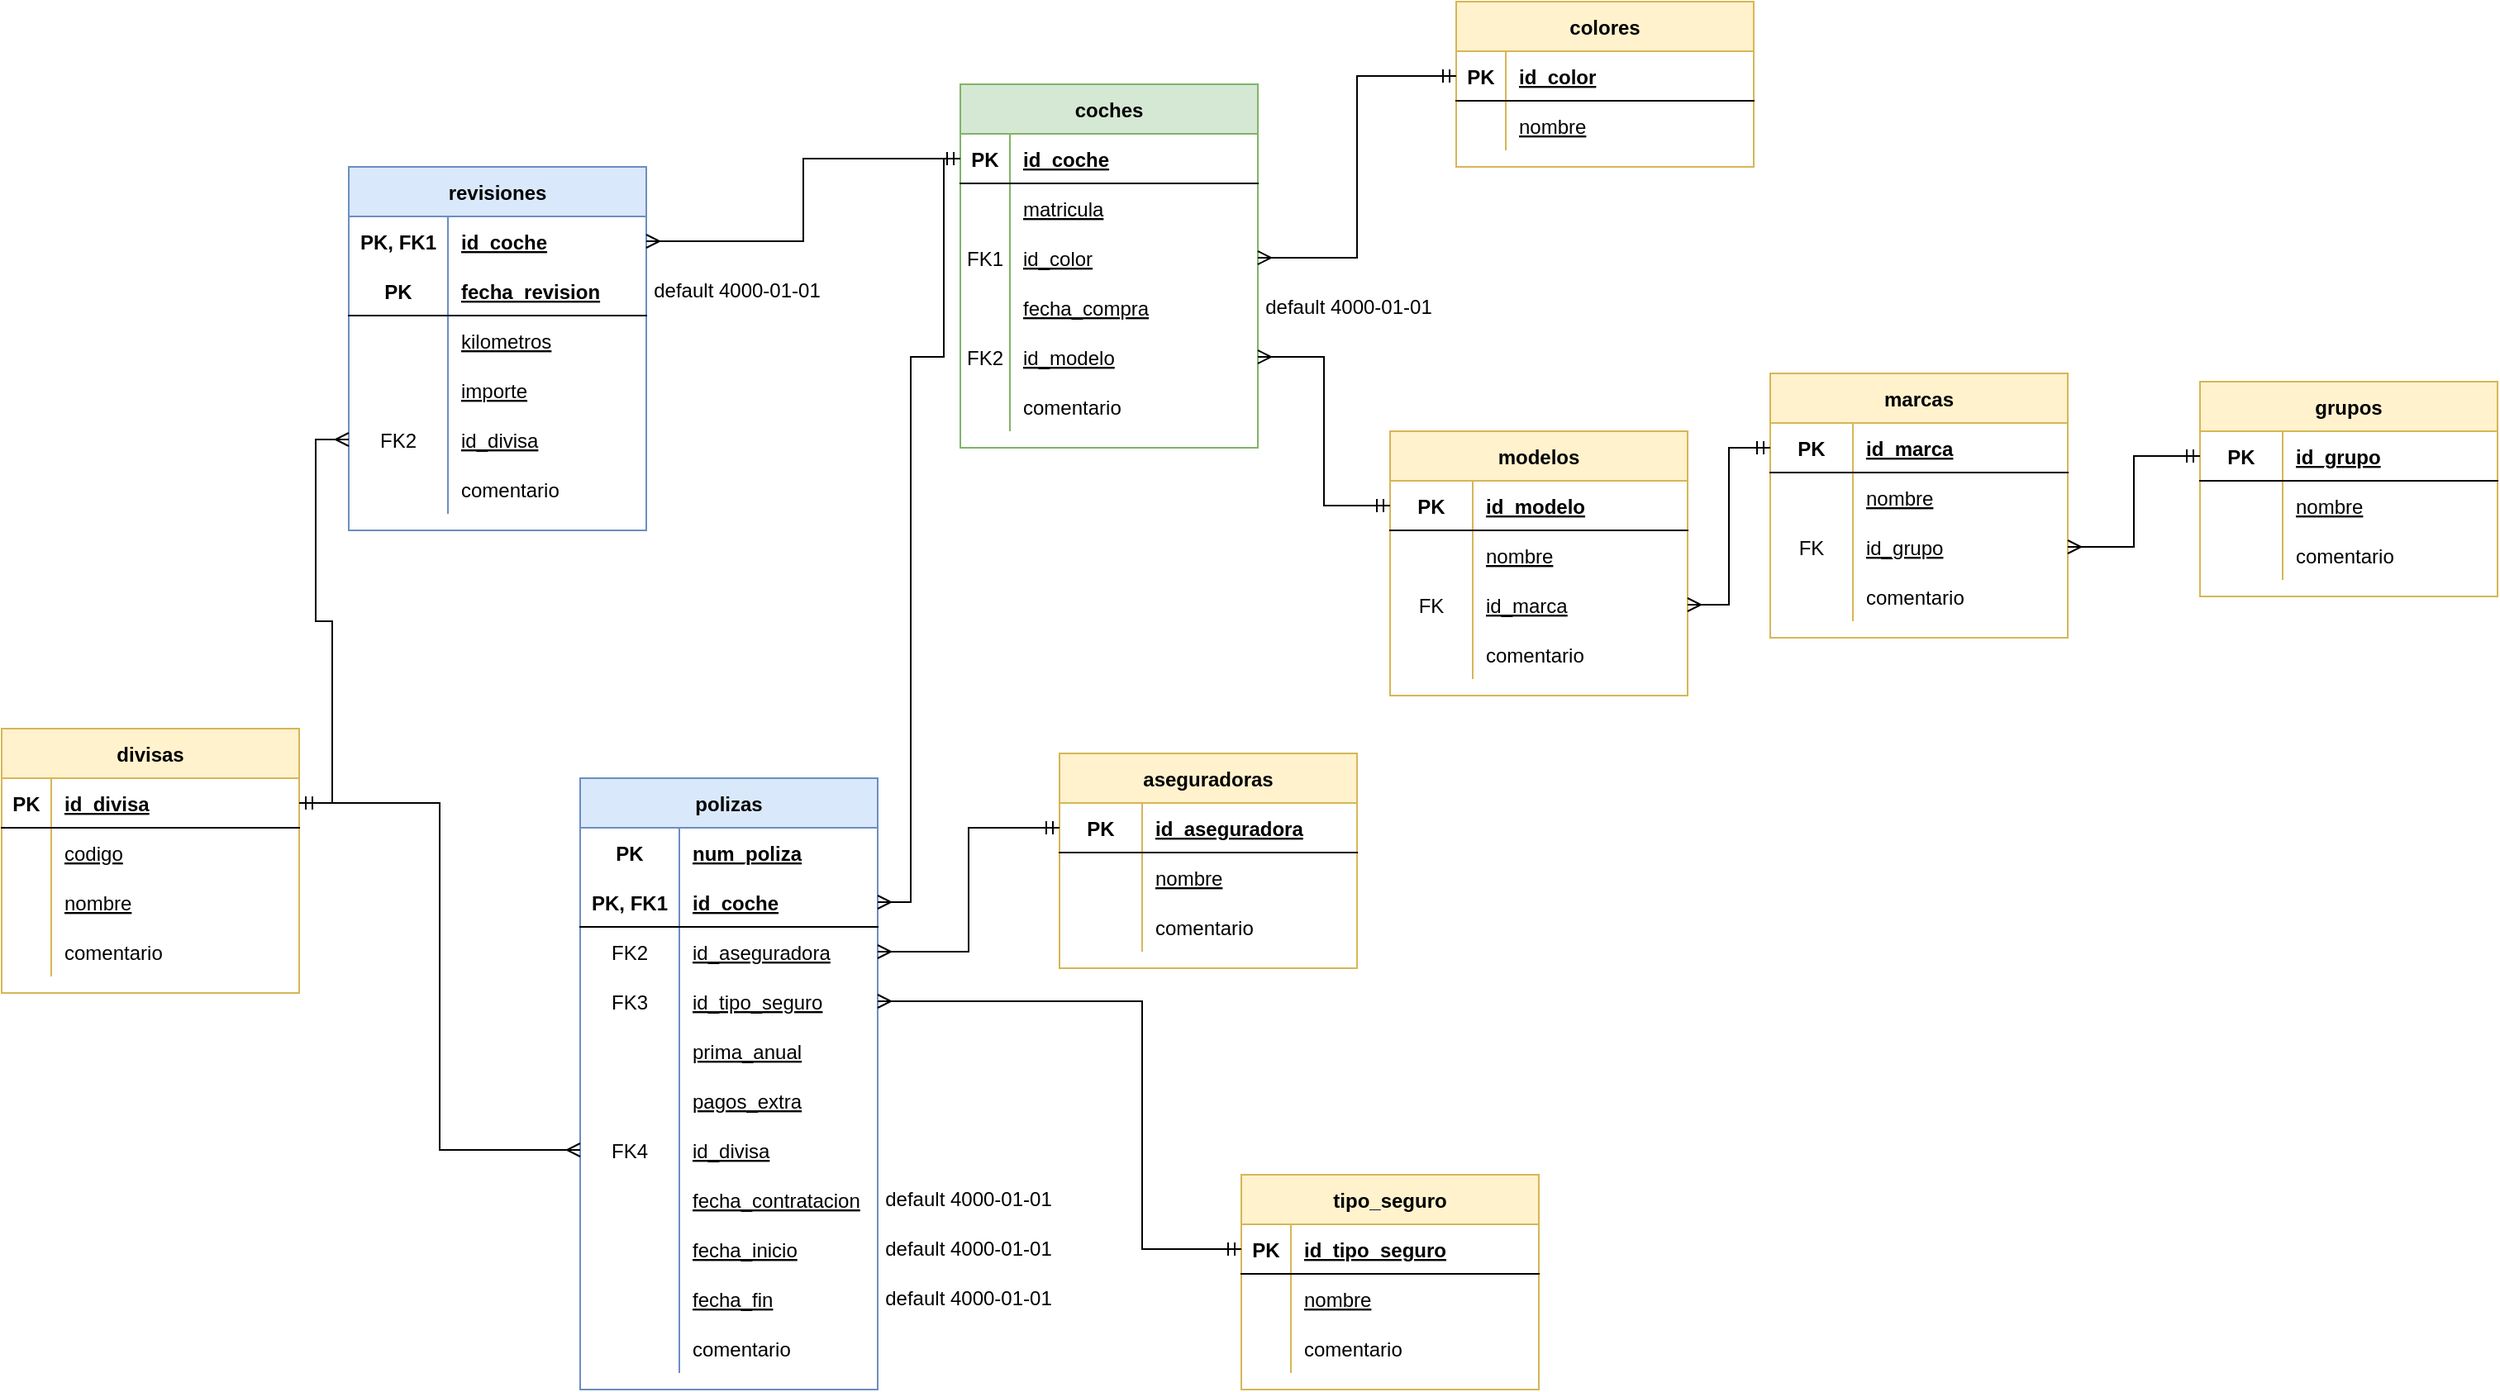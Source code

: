 <mxfile version="20.2.3" type="device"><diagram id="R2lEEEUBdFMjLlhIrx00" name="Page-1"><mxGraphModel dx="2554" dy="900" grid="1" gridSize="10" guides="1" tooltips="1" connect="1" arrows="1" fold="1" page="1" pageScale="1" pageWidth="850" pageHeight="1100" math="0" shadow="0" extFonts="Permanent Marker^https://fonts.googleapis.com/css?family=Permanent+Marker"><root><mxCell id="0"/><mxCell id="1" parent="0"/><mxCell id="fFWu-ionQUf8n56EYqe6-2" value="coches" style="shape=table;startSize=30;container=1;collapsible=1;childLayout=tableLayout;fixedRows=1;rowLines=0;fontStyle=1;align=center;resizeLast=1;fillColor=#d5e8d4;strokeColor=#82b366;" parent="1" vertex="1"><mxGeometry x="400" y="90" width="180" height="220" as="geometry"/></mxCell><mxCell id="fFWu-ionQUf8n56EYqe6-3" value="" style="shape=tableRow;horizontal=0;startSize=0;swimlaneHead=0;swimlaneBody=0;fillColor=none;collapsible=0;dropTarget=0;points=[[0,0.5],[1,0.5]];portConstraint=eastwest;top=0;left=0;right=0;bottom=1;" parent="fFWu-ionQUf8n56EYqe6-2" vertex="1"><mxGeometry y="30" width="180" height="30" as="geometry"/></mxCell><mxCell id="fFWu-ionQUf8n56EYqe6-4" value="PK" style="shape=partialRectangle;connectable=0;fillColor=none;top=0;left=0;bottom=0;right=0;fontStyle=1;overflow=hidden;" parent="fFWu-ionQUf8n56EYqe6-3" vertex="1"><mxGeometry width="30" height="30" as="geometry"><mxRectangle width="30" height="30" as="alternateBounds"/></mxGeometry></mxCell><mxCell id="fFWu-ionQUf8n56EYqe6-5" value="id_coche" style="shape=partialRectangle;connectable=0;fillColor=none;top=0;left=0;bottom=0;right=0;align=left;spacingLeft=6;fontStyle=5;overflow=hidden;" parent="fFWu-ionQUf8n56EYqe6-3" vertex="1"><mxGeometry x="30" width="150" height="30" as="geometry"><mxRectangle width="150" height="30" as="alternateBounds"/></mxGeometry></mxCell><mxCell id="fFWu-ionQUf8n56EYqe6-6" value="" style="shape=tableRow;horizontal=0;startSize=0;swimlaneHead=0;swimlaneBody=0;fillColor=none;collapsible=0;dropTarget=0;points=[[0,0.5],[1,0.5]];portConstraint=eastwest;top=0;left=0;right=0;bottom=0;" parent="fFWu-ionQUf8n56EYqe6-2" vertex="1"><mxGeometry y="60" width="180" height="30" as="geometry"/></mxCell><mxCell id="fFWu-ionQUf8n56EYqe6-7" value="" style="shape=partialRectangle;connectable=0;fillColor=none;top=0;left=0;bottom=0;right=0;editable=1;overflow=hidden;" parent="fFWu-ionQUf8n56EYqe6-6" vertex="1"><mxGeometry width="30" height="30" as="geometry"><mxRectangle width="30" height="30" as="alternateBounds"/></mxGeometry></mxCell><mxCell id="fFWu-ionQUf8n56EYqe6-8" value="matricula" style="shape=partialRectangle;connectable=0;fillColor=none;top=0;left=0;bottom=0;right=0;align=left;spacingLeft=6;overflow=hidden;fontStyle=4" parent="fFWu-ionQUf8n56EYqe6-6" vertex="1"><mxGeometry x="30" width="150" height="30" as="geometry"><mxRectangle width="150" height="30" as="alternateBounds"/></mxGeometry></mxCell><mxCell id="fFWu-ionQUf8n56EYqe6-9" value="" style="shape=tableRow;horizontal=0;startSize=0;swimlaneHead=0;swimlaneBody=0;fillColor=none;collapsible=0;dropTarget=0;points=[[0,0.5],[1,0.5]];portConstraint=eastwest;top=0;left=0;right=0;bottom=0;" parent="fFWu-ionQUf8n56EYqe6-2" vertex="1"><mxGeometry y="90" width="180" height="30" as="geometry"/></mxCell><mxCell id="fFWu-ionQUf8n56EYqe6-10" value="FK1" style="shape=partialRectangle;connectable=0;fillColor=none;top=0;left=0;bottom=0;right=0;editable=1;overflow=hidden;" parent="fFWu-ionQUf8n56EYqe6-9" vertex="1"><mxGeometry width="30" height="30" as="geometry"><mxRectangle width="30" height="30" as="alternateBounds"/></mxGeometry></mxCell><mxCell id="fFWu-ionQUf8n56EYqe6-11" value="id_color" style="shape=partialRectangle;connectable=0;fillColor=none;top=0;left=0;bottom=0;right=0;align=left;spacingLeft=6;overflow=hidden;fontStyle=4" parent="fFWu-ionQUf8n56EYqe6-9" vertex="1"><mxGeometry x="30" width="150" height="30" as="geometry"><mxRectangle width="150" height="30" as="alternateBounds"/></mxGeometry></mxCell><mxCell id="fFWu-ionQUf8n56EYqe6-12" value="" style="shape=tableRow;horizontal=0;startSize=0;swimlaneHead=0;swimlaneBody=0;fillColor=none;collapsible=0;dropTarget=0;points=[[0,0.5],[1,0.5]];portConstraint=eastwest;top=0;left=0;right=0;bottom=0;" parent="fFWu-ionQUf8n56EYqe6-2" vertex="1"><mxGeometry y="120" width="180" height="30" as="geometry"/></mxCell><mxCell id="fFWu-ionQUf8n56EYqe6-13" value="" style="shape=partialRectangle;connectable=0;fillColor=none;top=0;left=0;bottom=0;right=0;editable=1;overflow=hidden;" parent="fFWu-ionQUf8n56EYqe6-12" vertex="1"><mxGeometry width="30" height="30" as="geometry"><mxRectangle width="30" height="30" as="alternateBounds"/></mxGeometry></mxCell><mxCell id="fFWu-ionQUf8n56EYqe6-14" value="fecha_compra" style="shape=partialRectangle;connectable=0;fillColor=none;top=0;left=0;bottom=0;right=0;align=left;spacingLeft=6;overflow=hidden;fontStyle=4" parent="fFWu-ionQUf8n56EYqe6-12" vertex="1"><mxGeometry x="30" width="150" height="30" as="geometry"><mxRectangle width="150" height="30" as="alternateBounds"/></mxGeometry></mxCell><mxCell id="fFWu-ionQUf8n56EYqe6-106" value="" style="shape=tableRow;horizontal=0;startSize=0;swimlaneHead=0;swimlaneBody=0;fillColor=none;collapsible=0;dropTarget=0;points=[[0,0.5],[1,0.5]];portConstraint=eastwest;top=0;left=0;right=0;bottom=0;" parent="fFWu-ionQUf8n56EYqe6-2" vertex="1"><mxGeometry y="150" width="180" height="30" as="geometry"/></mxCell><mxCell id="fFWu-ionQUf8n56EYqe6-107" value="FK2" style="shape=partialRectangle;connectable=0;fillColor=none;top=0;left=0;bottom=0;right=0;editable=1;overflow=hidden;" parent="fFWu-ionQUf8n56EYqe6-106" vertex="1"><mxGeometry width="30" height="30" as="geometry"><mxRectangle width="30" height="30" as="alternateBounds"/></mxGeometry></mxCell><mxCell id="fFWu-ionQUf8n56EYqe6-108" value="id_modelo" style="shape=partialRectangle;connectable=0;fillColor=none;top=0;left=0;bottom=0;right=0;align=left;spacingLeft=6;overflow=hidden;fontStyle=4" parent="fFWu-ionQUf8n56EYqe6-106" vertex="1"><mxGeometry x="30" width="150" height="30" as="geometry"><mxRectangle width="150" height="30" as="alternateBounds"/></mxGeometry></mxCell><mxCell id="fFWu-ionQUf8n56EYqe6-143" value="" style="shape=tableRow;horizontal=0;startSize=0;swimlaneHead=0;swimlaneBody=0;fillColor=none;collapsible=0;dropTarget=0;points=[[0,0.5],[1,0.5]];portConstraint=eastwest;top=0;left=0;right=0;bottom=0;" parent="fFWu-ionQUf8n56EYqe6-2" vertex="1"><mxGeometry y="180" width="180" height="30" as="geometry"/></mxCell><mxCell id="fFWu-ionQUf8n56EYqe6-144" value="" style="shape=partialRectangle;connectable=0;fillColor=none;top=0;left=0;bottom=0;right=0;editable=1;overflow=hidden;" parent="fFWu-ionQUf8n56EYqe6-143" vertex="1"><mxGeometry width="30" height="30" as="geometry"><mxRectangle width="30" height="30" as="alternateBounds"/></mxGeometry></mxCell><mxCell id="fFWu-ionQUf8n56EYqe6-145" value="comentario" style="shape=partialRectangle;connectable=0;fillColor=none;top=0;left=0;bottom=0;right=0;align=left;spacingLeft=6;overflow=hidden;" parent="fFWu-ionQUf8n56EYqe6-143" vertex="1"><mxGeometry x="30" width="150" height="30" as="geometry"><mxRectangle width="150" height="30" as="alternateBounds"/></mxGeometry></mxCell><mxCell id="fFWu-ionQUf8n56EYqe6-28" value="polizas" style="shape=table;startSize=30;container=1;collapsible=1;childLayout=tableLayout;fixedRows=1;rowLines=0;fontStyle=1;align=center;resizeLast=1;fillColor=#dae8fc;strokeColor=#6c8ebf;" parent="1" vertex="1"><mxGeometry x="170" y="510" width="180" height="370" as="geometry"/></mxCell><mxCell id="fFWu-ionQUf8n56EYqe6-29" value="" style="shape=tableRow;horizontal=0;startSize=0;swimlaneHead=0;swimlaneBody=0;fillColor=none;collapsible=0;dropTarget=0;points=[[0,0.5],[1,0.5]];portConstraint=eastwest;top=0;left=0;right=0;bottom=0;" parent="fFWu-ionQUf8n56EYqe6-28" vertex="1"><mxGeometry y="30" width="180" height="30" as="geometry"/></mxCell><mxCell id="fFWu-ionQUf8n56EYqe6-30" value="PK" style="shape=partialRectangle;connectable=0;fillColor=none;top=0;left=0;bottom=0;right=0;fontStyle=1;overflow=hidden;" parent="fFWu-ionQUf8n56EYqe6-29" vertex="1"><mxGeometry width="60" height="30" as="geometry"><mxRectangle width="60" height="30" as="alternateBounds"/></mxGeometry></mxCell><mxCell id="fFWu-ionQUf8n56EYqe6-31" value="num_poliza" style="shape=partialRectangle;connectable=0;fillColor=none;top=0;left=0;bottom=0;right=0;align=left;spacingLeft=6;fontStyle=5;overflow=hidden;" parent="fFWu-ionQUf8n56EYqe6-29" vertex="1"><mxGeometry x="60" width="120" height="30" as="geometry"><mxRectangle width="120" height="30" as="alternateBounds"/></mxGeometry></mxCell><mxCell id="fFWu-ionQUf8n56EYqe6-32" value="" style="shape=tableRow;horizontal=0;startSize=0;swimlaneHead=0;swimlaneBody=0;fillColor=none;collapsible=0;dropTarget=0;points=[[0,0.5],[1,0.5]];portConstraint=eastwest;top=0;left=0;right=0;bottom=1;" parent="fFWu-ionQUf8n56EYqe6-28" vertex="1"><mxGeometry y="60" width="180" height="30" as="geometry"/></mxCell><mxCell id="fFWu-ionQUf8n56EYqe6-33" value="PK, FK1" style="shape=partialRectangle;connectable=0;fillColor=none;top=0;left=0;bottom=0;right=0;fontStyle=1;overflow=hidden;" parent="fFWu-ionQUf8n56EYqe6-32" vertex="1"><mxGeometry width="60" height="30" as="geometry"><mxRectangle width="60" height="30" as="alternateBounds"/></mxGeometry></mxCell><mxCell id="fFWu-ionQUf8n56EYqe6-34" value="id_coche" style="shape=partialRectangle;connectable=0;fillColor=none;top=0;left=0;bottom=0;right=0;align=left;spacingLeft=6;fontStyle=5;overflow=hidden;" parent="fFWu-ionQUf8n56EYqe6-32" vertex="1"><mxGeometry x="60" width="120" height="30" as="geometry"><mxRectangle width="120" height="30" as="alternateBounds"/></mxGeometry></mxCell><mxCell id="fFWu-ionQUf8n56EYqe6-35" value="" style="shape=tableRow;horizontal=0;startSize=0;swimlaneHead=0;swimlaneBody=0;fillColor=none;collapsible=0;dropTarget=0;points=[[0,0.5],[1,0.5]];portConstraint=eastwest;top=0;left=0;right=0;bottom=0;" parent="fFWu-ionQUf8n56EYqe6-28" vertex="1"><mxGeometry y="90" width="180" height="30" as="geometry"/></mxCell><mxCell id="fFWu-ionQUf8n56EYqe6-36" value="FK2" style="shape=partialRectangle;connectable=0;fillColor=none;top=0;left=0;bottom=0;right=0;editable=1;overflow=hidden;" parent="fFWu-ionQUf8n56EYqe6-35" vertex="1"><mxGeometry width="60" height="30" as="geometry"><mxRectangle width="60" height="30" as="alternateBounds"/></mxGeometry></mxCell><mxCell id="fFWu-ionQUf8n56EYqe6-37" value="id_aseguradora" style="shape=partialRectangle;connectable=0;fillColor=none;top=0;left=0;bottom=0;right=0;align=left;spacingLeft=6;overflow=hidden;fontStyle=4" parent="fFWu-ionQUf8n56EYqe6-35" vertex="1"><mxGeometry x="60" width="120" height="30" as="geometry"><mxRectangle width="120" height="30" as="alternateBounds"/></mxGeometry></mxCell><mxCell id="fFWu-ionQUf8n56EYqe6-112" value="" style="shape=tableRow;horizontal=0;startSize=0;swimlaneHead=0;swimlaneBody=0;fillColor=none;collapsible=0;dropTarget=0;points=[[0,0.5],[1,0.5]];portConstraint=eastwest;top=0;left=0;right=0;bottom=0;" parent="fFWu-ionQUf8n56EYqe6-28" vertex="1"><mxGeometry y="120" width="180" height="30" as="geometry"/></mxCell><mxCell id="fFWu-ionQUf8n56EYqe6-113" value="FK3" style="shape=partialRectangle;connectable=0;fillColor=none;top=0;left=0;bottom=0;right=0;editable=1;overflow=hidden;" parent="fFWu-ionQUf8n56EYqe6-112" vertex="1"><mxGeometry width="60" height="30" as="geometry"><mxRectangle width="60" height="30" as="alternateBounds"/></mxGeometry></mxCell><mxCell id="fFWu-ionQUf8n56EYqe6-114" value="id_tipo_seguro" style="shape=partialRectangle;connectable=0;fillColor=none;top=0;left=0;bottom=0;right=0;align=left;spacingLeft=6;overflow=hidden;fontStyle=4" parent="fFWu-ionQUf8n56EYqe6-112" vertex="1"><mxGeometry x="60" width="120" height="30" as="geometry"><mxRectangle width="120" height="30" as="alternateBounds"/></mxGeometry></mxCell><mxCell id="fFWu-ionQUf8n56EYqe6-118" value="" style="shape=tableRow;horizontal=0;startSize=0;swimlaneHead=0;swimlaneBody=0;fillColor=none;collapsible=0;dropTarget=0;points=[[0,0.5],[1,0.5]];portConstraint=eastwest;top=0;left=0;right=0;bottom=0;" parent="fFWu-ionQUf8n56EYqe6-28" vertex="1"><mxGeometry y="150" width="180" height="30" as="geometry"/></mxCell><mxCell id="fFWu-ionQUf8n56EYqe6-119" value="" style="shape=partialRectangle;connectable=0;fillColor=none;top=0;left=0;bottom=0;right=0;editable=1;overflow=hidden;" parent="fFWu-ionQUf8n56EYqe6-118" vertex="1"><mxGeometry width="60" height="30" as="geometry"><mxRectangle width="60" height="30" as="alternateBounds"/></mxGeometry></mxCell><mxCell id="fFWu-ionQUf8n56EYqe6-120" value="prima_anual" style="shape=partialRectangle;connectable=0;fillColor=none;top=0;left=0;bottom=0;right=0;align=left;spacingLeft=6;overflow=hidden;fontStyle=4" parent="fFWu-ionQUf8n56EYqe6-118" vertex="1"><mxGeometry x="60" width="120" height="30" as="geometry"><mxRectangle width="120" height="30" as="alternateBounds"/></mxGeometry></mxCell><mxCell id="fFWu-ionQUf8n56EYqe6-115" value="" style="shape=tableRow;horizontal=0;startSize=0;swimlaneHead=0;swimlaneBody=0;fillColor=none;collapsible=0;dropTarget=0;points=[[0,0.5],[1,0.5]];portConstraint=eastwest;top=0;left=0;right=0;bottom=0;" parent="fFWu-ionQUf8n56EYqe6-28" vertex="1"><mxGeometry y="180" width="180" height="30" as="geometry"/></mxCell><mxCell id="fFWu-ionQUf8n56EYqe6-116" value="" style="shape=partialRectangle;connectable=0;fillColor=none;top=0;left=0;bottom=0;right=0;editable=1;overflow=hidden;" parent="fFWu-ionQUf8n56EYqe6-115" vertex="1"><mxGeometry width="60" height="30" as="geometry"><mxRectangle width="60" height="30" as="alternateBounds"/></mxGeometry></mxCell><mxCell id="fFWu-ionQUf8n56EYqe6-117" value="pagos_extra" style="shape=partialRectangle;connectable=0;fillColor=none;top=0;left=0;bottom=0;right=0;align=left;spacingLeft=6;overflow=hidden;fontStyle=4" parent="fFWu-ionQUf8n56EYqe6-115" vertex="1"><mxGeometry x="60" width="120" height="30" as="geometry"><mxRectangle width="120" height="30" as="alternateBounds"/></mxGeometry></mxCell><mxCell id="rTiCf3toYacWSwHHUI5w-15" value="" style="shape=tableRow;horizontal=0;startSize=0;swimlaneHead=0;swimlaneBody=0;fillColor=none;collapsible=0;dropTarget=0;points=[[0,0.5],[1,0.5]];portConstraint=eastwest;top=0;left=0;right=0;bottom=0;" parent="fFWu-ionQUf8n56EYqe6-28" vertex="1"><mxGeometry y="210" width="180" height="30" as="geometry"/></mxCell><mxCell id="rTiCf3toYacWSwHHUI5w-16" value="FK4" style="shape=partialRectangle;connectable=0;fillColor=none;top=0;left=0;bottom=0;right=0;editable=1;overflow=hidden;" parent="rTiCf3toYacWSwHHUI5w-15" vertex="1"><mxGeometry width="60" height="30" as="geometry"><mxRectangle width="60" height="30" as="alternateBounds"/></mxGeometry></mxCell><mxCell id="rTiCf3toYacWSwHHUI5w-17" value="id_divisa" style="shape=partialRectangle;connectable=0;fillColor=none;top=0;left=0;bottom=0;right=0;align=left;spacingLeft=6;overflow=hidden;fontStyle=4" parent="rTiCf3toYacWSwHHUI5w-15" vertex="1"><mxGeometry x="60" width="120" height="30" as="geometry"><mxRectangle width="120" height="30" as="alternateBounds"/></mxGeometry></mxCell><mxCell id="fFWu-ionQUf8n56EYqe6-121" value="" style="shape=tableRow;horizontal=0;startSize=0;swimlaneHead=0;swimlaneBody=0;fillColor=none;collapsible=0;dropTarget=0;points=[[0,0.5],[1,0.5]];portConstraint=eastwest;top=0;left=0;right=0;bottom=0;" parent="fFWu-ionQUf8n56EYqe6-28" vertex="1"><mxGeometry y="240" width="180" height="30" as="geometry"/></mxCell><mxCell id="fFWu-ionQUf8n56EYqe6-122" value="" style="shape=partialRectangle;connectable=0;fillColor=none;top=0;left=0;bottom=0;right=0;editable=1;overflow=hidden;" parent="fFWu-ionQUf8n56EYqe6-121" vertex="1"><mxGeometry width="60" height="30" as="geometry"><mxRectangle width="60" height="30" as="alternateBounds"/></mxGeometry></mxCell><mxCell id="fFWu-ionQUf8n56EYqe6-123" value="fecha_contratacion" style="shape=partialRectangle;connectable=0;fillColor=none;top=0;left=0;bottom=0;right=0;align=left;spacingLeft=6;overflow=hidden;fontStyle=4" parent="fFWu-ionQUf8n56EYqe6-121" vertex="1"><mxGeometry x="60" width="120" height="30" as="geometry"><mxRectangle width="120" height="30" as="alternateBounds"/></mxGeometry></mxCell><mxCell id="fFWu-ionQUf8n56EYqe6-124" value="" style="shape=tableRow;horizontal=0;startSize=0;swimlaneHead=0;swimlaneBody=0;fillColor=none;collapsible=0;dropTarget=0;points=[[0,0.5],[1,0.5]];portConstraint=eastwest;top=0;left=0;right=0;bottom=0;" parent="fFWu-ionQUf8n56EYqe6-28" vertex="1"><mxGeometry y="270" width="180" height="30" as="geometry"/></mxCell><mxCell id="fFWu-ionQUf8n56EYqe6-125" value="" style="shape=partialRectangle;connectable=0;fillColor=none;top=0;left=0;bottom=0;right=0;editable=1;overflow=hidden;" parent="fFWu-ionQUf8n56EYqe6-124" vertex="1"><mxGeometry width="60" height="30" as="geometry"><mxRectangle width="60" height="30" as="alternateBounds"/></mxGeometry></mxCell><mxCell id="fFWu-ionQUf8n56EYqe6-126" value="fecha_inicio" style="shape=partialRectangle;connectable=0;fillColor=none;top=0;left=0;bottom=0;right=0;align=left;spacingLeft=6;overflow=hidden;fontStyle=4" parent="fFWu-ionQUf8n56EYqe6-124" vertex="1"><mxGeometry x="60" width="120" height="30" as="geometry"><mxRectangle width="120" height="30" as="alternateBounds"/></mxGeometry></mxCell><mxCell id="fFWu-ionQUf8n56EYqe6-127" value="" style="shape=tableRow;horizontal=0;startSize=0;swimlaneHead=0;swimlaneBody=0;fillColor=none;collapsible=0;dropTarget=0;points=[[0,0.5],[1,0.5]];portConstraint=eastwest;top=0;left=0;right=0;bottom=0;" parent="fFWu-ionQUf8n56EYqe6-28" vertex="1"><mxGeometry y="300" width="180" height="30" as="geometry"/></mxCell><mxCell id="fFWu-ionQUf8n56EYqe6-128" value="" style="shape=partialRectangle;connectable=0;fillColor=none;top=0;left=0;bottom=0;right=0;editable=1;overflow=hidden;" parent="fFWu-ionQUf8n56EYqe6-127" vertex="1"><mxGeometry width="60" height="30" as="geometry"><mxRectangle width="60" height="30" as="alternateBounds"/></mxGeometry></mxCell><mxCell id="fFWu-ionQUf8n56EYqe6-129" value="fecha_fin" style="shape=partialRectangle;connectable=0;fillColor=none;top=0;left=0;bottom=0;right=0;align=left;spacingLeft=6;overflow=hidden;fontStyle=4" parent="fFWu-ionQUf8n56EYqe6-127" vertex="1"><mxGeometry x="60" width="120" height="30" as="geometry"><mxRectangle width="120" height="30" as="alternateBounds"/></mxGeometry></mxCell><mxCell id="fFWu-ionQUf8n56EYqe6-146" value="" style="shape=tableRow;horizontal=0;startSize=0;swimlaneHead=0;swimlaneBody=0;fillColor=none;collapsible=0;dropTarget=0;points=[[0,0.5],[1,0.5]];portConstraint=eastwest;top=0;left=0;right=0;bottom=0;" parent="fFWu-ionQUf8n56EYqe6-28" vertex="1"><mxGeometry y="330" width="180" height="30" as="geometry"/></mxCell><mxCell id="fFWu-ionQUf8n56EYqe6-147" value="" style="shape=partialRectangle;connectable=0;fillColor=none;top=0;left=0;bottom=0;right=0;editable=1;overflow=hidden;" parent="fFWu-ionQUf8n56EYqe6-146" vertex="1"><mxGeometry width="60" height="30" as="geometry"><mxRectangle width="60" height="30" as="alternateBounds"/></mxGeometry></mxCell><mxCell id="fFWu-ionQUf8n56EYqe6-148" value="comentario" style="shape=partialRectangle;connectable=0;fillColor=none;top=0;left=0;bottom=0;right=0;align=left;spacingLeft=6;overflow=hidden;" parent="fFWu-ionQUf8n56EYqe6-146" vertex="1"><mxGeometry x="60" width="120" height="30" as="geometry"><mxRectangle width="120" height="30" as="alternateBounds"/></mxGeometry></mxCell><mxCell id="fFWu-ionQUf8n56EYqe6-41" value="revisiones" style="shape=table;startSize=30;container=1;collapsible=1;childLayout=tableLayout;fixedRows=1;rowLines=0;fontStyle=1;align=center;resizeLast=1;fillColor=#dae8fc;strokeColor=#6c8ebf;" parent="1" vertex="1"><mxGeometry x="30" y="140" width="180" height="220" as="geometry"/></mxCell><mxCell id="fFWu-ionQUf8n56EYqe6-42" value="" style="shape=tableRow;horizontal=0;startSize=0;swimlaneHead=0;swimlaneBody=0;fillColor=none;collapsible=0;dropTarget=0;points=[[0,0.5],[1,0.5]];portConstraint=eastwest;top=0;left=0;right=0;bottom=0;" parent="fFWu-ionQUf8n56EYqe6-41" vertex="1"><mxGeometry y="30" width="180" height="30" as="geometry"/></mxCell><mxCell id="fFWu-ionQUf8n56EYqe6-43" value="PK, FK1" style="shape=partialRectangle;connectable=0;fillColor=none;top=0;left=0;bottom=0;right=0;fontStyle=1;overflow=hidden;" parent="fFWu-ionQUf8n56EYqe6-42" vertex="1"><mxGeometry width="60" height="30" as="geometry"><mxRectangle width="60" height="30" as="alternateBounds"/></mxGeometry></mxCell><mxCell id="fFWu-ionQUf8n56EYqe6-44" value="id_coche" style="shape=partialRectangle;connectable=0;fillColor=none;top=0;left=0;bottom=0;right=0;align=left;spacingLeft=6;fontStyle=5;overflow=hidden;" parent="fFWu-ionQUf8n56EYqe6-42" vertex="1"><mxGeometry x="60" width="120" height="30" as="geometry"><mxRectangle width="120" height="30" as="alternateBounds"/></mxGeometry></mxCell><mxCell id="fFWu-ionQUf8n56EYqe6-45" value="" style="shape=tableRow;horizontal=0;startSize=0;swimlaneHead=0;swimlaneBody=0;fillColor=none;collapsible=0;dropTarget=0;points=[[0,0.5],[1,0.5]];portConstraint=eastwest;top=0;left=0;right=0;bottom=1;" parent="fFWu-ionQUf8n56EYqe6-41" vertex="1"><mxGeometry y="60" width="180" height="30" as="geometry"/></mxCell><mxCell id="fFWu-ionQUf8n56EYqe6-46" value="PK" style="shape=partialRectangle;connectable=0;fillColor=none;top=0;left=0;bottom=0;right=0;fontStyle=1;overflow=hidden;" parent="fFWu-ionQUf8n56EYqe6-45" vertex="1"><mxGeometry width="60" height="30" as="geometry"><mxRectangle width="60" height="30" as="alternateBounds"/></mxGeometry></mxCell><mxCell id="fFWu-ionQUf8n56EYqe6-47" value="fecha_revision" style="shape=partialRectangle;connectable=0;fillColor=none;top=0;left=0;bottom=0;right=0;align=left;spacingLeft=6;fontStyle=5;overflow=hidden;" parent="fFWu-ionQUf8n56EYqe6-45" vertex="1"><mxGeometry x="60" width="120" height="30" as="geometry"><mxRectangle width="120" height="30" as="alternateBounds"/></mxGeometry></mxCell><mxCell id="fFWu-ionQUf8n56EYqe6-48" value="" style="shape=tableRow;horizontal=0;startSize=0;swimlaneHead=0;swimlaneBody=0;fillColor=none;collapsible=0;dropTarget=0;points=[[0,0.5],[1,0.5]];portConstraint=eastwest;top=0;left=0;right=0;bottom=0;" parent="fFWu-ionQUf8n56EYqe6-41" vertex="1"><mxGeometry y="90" width="180" height="30" as="geometry"/></mxCell><mxCell id="fFWu-ionQUf8n56EYqe6-49" value="" style="shape=partialRectangle;connectable=0;fillColor=none;top=0;left=0;bottom=0;right=0;editable=1;overflow=hidden;" parent="fFWu-ionQUf8n56EYqe6-48" vertex="1"><mxGeometry width="60" height="30" as="geometry"><mxRectangle width="60" height="30" as="alternateBounds"/></mxGeometry></mxCell><mxCell id="fFWu-ionQUf8n56EYqe6-50" value="kilometros" style="shape=partialRectangle;connectable=0;fillColor=none;top=0;left=0;bottom=0;right=0;align=left;spacingLeft=6;overflow=hidden;fontStyle=4" parent="fFWu-ionQUf8n56EYqe6-48" vertex="1"><mxGeometry x="60" width="120" height="30" as="geometry"><mxRectangle width="120" height="30" as="alternateBounds"/></mxGeometry></mxCell><mxCell id="fFWu-ionQUf8n56EYqe6-51" value="" style="shape=tableRow;horizontal=0;startSize=0;swimlaneHead=0;swimlaneBody=0;fillColor=none;collapsible=0;dropTarget=0;points=[[0,0.5],[1,0.5]];portConstraint=eastwest;top=0;left=0;right=0;bottom=0;" parent="fFWu-ionQUf8n56EYqe6-41" vertex="1"><mxGeometry y="120" width="180" height="30" as="geometry"/></mxCell><mxCell id="fFWu-ionQUf8n56EYqe6-52" value="" style="shape=partialRectangle;connectable=0;fillColor=none;top=0;left=0;bottom=0;right=0;editable=1;overflow=hidden;" parent="fFWu-ionQUf8n56EYqe6-51" vertex="1"><mxGeometry width="60" height="30" as="geometry"><mxRectangle width="60" height="30" as="alternateBounds"/></mxGeometry></mxCell><mxCell id="fFWu-ionQUf8n56EYqe6-53" value="importe" style="shape=partialRectangle;connectable=0;fillColor=none;top=0;left=0;bottom=0;right=0;align=left;spacingLeft=6;overflow=hidden;fontStyle=4" parent="fFWu-ionQUf8n56EYqe6-51" vertex="1"><mxGeometry x="60" width="120" height="30" as="geometry"><mxRectangle width="120" height="30" as="alternateBounds"/></mxGeometry></mxCell><mxCell id="fFWu-ionQUf8n56EYqe6-192" value="" style="shape=tableRow;horizontal=0;startSize=0;swimlaneHead=0;swimlaneBody=0;fillColor=none;collapsible=0;dropTarget=0;points=[[0,0.5],[1,0.5]];portConstraint=eastwest;top=0;left=0;right=0;bottom=0;" parent="fFWu-ionQUf8n56EYqe6-41" vertex="1"><mxGeometry y="150" width="180" height="30" as="geometry"/></mxCell><mxCell id="fFWu-ionQUf8n56EYqe6-193" value="FK2" style="shape=partialRectangle;connectable=0;fillColor=none;top=0;left=0;bottom=0;right=0;editable=1;overflow=hidden;" parent="fFWu-ionQUf8n56EYqe6-192" vertex="1"><mxGeometry width="60" height="30" as="geometry"><mxRectangle width="60" height="30" as="alternateBounds"/></mxGeometry></mxCell><mxCell id="fFWu-ionQUf8n56EYqe6-194" value="id_divisa" style="shape=partialRectangle;connectable=0;fillColor=none;top=0;left=0;bottom=0;right=0;align=left;spacingLeft=6;overflow=hidden;fontStyle=4" parent="fFWu-ionQUf8n56EYqe6-192" vertex="1"><mxGeometry x="60" width="120" height="30" as="geometry"><mxRectangle width="120" height="30" as="alternateBounds"/></mxGeometry></mxCell><mxCell id="Vd_KONXRr0izn_d5sM-E-1" value="" style="shape=tableRow;horizontal=0;startSize=0;swimlaneHead=0;swimlaneBody=0;fillColor=none;collapsible=0;dropTarget=0;points=[[0,0.5],[1,0.5]];portConstraint=eastwest;top=0;left=0;right=0;bottom=0;" parent="fFWu-ionQUf8n56EYqe6-41" vertex="1"><mxGeometry y="180" width="180" height="30" as="geometry"/></mxCell><mxCell id="Vd_KONXRr0izn_d5sM-E-2" value="" style="shape=partialRectangle;connectable=0;fillColor=none;top=0;left=0;bottom=0;right=0;editable=1;overflow=hidden;" parent="Vd_KONXRr0izn_d5sM-E-1" vertex="1"><mxGeometry width="60" height="30" as="geometry"><mxRectangle width="60" height="30" as="alternateBounds"/></mxGeometry></mxCell><mxCell id="Vd_KONXRr0izn_d5sM-E-3" value="comentario" style="shape=partialRectangle;connectable=0;fillColor=none;top=0;left=0;bottom=0;right=0;align=left;spacingLeft=6;overflow=hidden;" parent="Vd_KONXRr0izn_d5sM-E-1" vertex="1"><mxGeometry x="60" width="120" height="30" as="geometry"><mxRectangle width="120" height="30" as="alternateBounds"/></mxGeometry></mxCell><mxCell id="fFWu-ionQUf8n56EYqe6-54" value="modelos" style="shape=table;startSize=30;container=1;collapsible=1;childLayout=tableLayout;fixedRows=1;rowLines=0;fontStyle=1;align=center;resizeLast=1;fillColor=#fff2cc;strokeColor=#d6b656;" parent="1" vertex="1"><mxGeometry x="660" y="300" width="180" height="160" as="geometry"/></mxCell><mxCell id="fFWu-ionQUf8n56EYqe6-55" value="" style="shape=tableRow;horizontal=0;startSize=0;swimlaneHead=0;swimlaneBody=0;fillColor=none;collapsible=0;dropTarget=0;points=[[0,0.5],[1,0.5]];portConstraint=eastwest;top=0;left=0;right=0;bottom=1;" parent="fFWu-ionQUf8n56EYqe6-54" vertex="1"><mxGeometry y="30" width="180" height="30" as="geometry"/></mxCell><mxCell id="fFWu-ionQUf8n56EYqe6-56" value="PK" style="shape=partialRectangle;connectable=0;fillColor=none;top=0;left=0;bottom=0;right=0;fontStyle=1;overflow=hidden;" parent="fFWu-ionQUf8n56EYqe6-55" vertex="1"><mxGeometry width="50" height="30" as="geometry"><mxRectangle width="50" height="30" as="alternateBounds"/></mxGeometry></mxCell><mxCell id="fFWu-ionQUf8n56EYqe6-57" value="id_modelo" style="shape=partialRectangle;connectable=0;fillColor=none;top=0;left=0;bottom=0;right=0;align=left;spacingLeft=6;fontStyle=5;overflow=hidden;" parent="fFWu-ionQUf8n56EYqe6-55" vertex="1"><mxGeometry x="50" width="130" height="30" as="geometry"><mxRectangle width="130" height="30" as="alternateBounds"/></mxGeometry></mxCell><mxCell id="fFWu-ionQUf8n56EYqe6-169" value="" style="shape=tableRow;horizontal=0;startSize=0;swimlaneHead=0;swimlaneBody=0;fillColor=none;collapsible=0;dropTarget=0;points=[[0,0.5],[1,0.5]];portConstraint=eastwest;top=0;left=0;right=0;bottom=0;" parent="fFWu-ionQUf8n56EYqe6-54" vertex="1"><mxGeometry y="60" width="180" height="30" as="geometry"/></mxCell><mxCell id="fFWu-ionQUf8n56EYqe6-170" value="" style="shape=partialRectangle;connectable=0;fillColor=none;top=0;left=0;bottom=0;right=0;editable=1;overflow=hidden;" parent="fFWu-ionQUf8n56EYqe6-169" vertex="1"><mxGeometry width="50" height="30" as="geometry"><mxRectangle width="50" height="30" as="alternateBounds"/></mxGeometry></mxCell><mxCell id="fFWu-ionQUf8n56EYqe6-171" value="nombre" style="shape=partialRectangle;connectable=0;fillColor=none;top=0;left=0;bottom=0;right=0;align=left;spacingLeft=6;overflow=hidden;fontStyle=4" parent="fFWu-ionQUf8n56EYqe6-169" vertex="1"><mxGeometry x="50" width="130" height="30" as="geometry"><mxRectangle width="130" height="30" as="alternateBounds"/></mxGeometry></mxCell><mxCell id="fFWu-ionQUf8n56EYqe6-58" value="" style="shape=tableRow;horizontal=0;startSize=0;swimlaneHead=0;swimlaneBody=0;fillColor=none;collapsible=0;dropTarget=0;points=[[0,0.5],[1,0.5]];portConstraint=eastwest;top=0;left=0;right=0;bottom=0;" parent="fFWu-ionQUf8n56EYqe6-54" vertex="1"><mxGeometry y="90" width="180" height="30" as="geometry"/></mxCell><mxCell id="fFWu-ionQUf8n56EYqe6-59" value="FK" style="shape=partialRectangle;connectable=0;fillColor=none;top=0;left=0;bottom=0;right=0;editable=1;overflow=hidden;" parent="fFWu-ionQUf8n56EYqe6-58" vertex="1"><mxGeometry width="50" height="30" as="geometry"><mxRectangle width="50" height="30" as="alternateBounds"/></mxGeometry></mxCell><mxCell id="fFWu-ionQUf8n56EYqe6-60" value="id_marca" style="shape=partialRectangle;connectable=0;fillColor=none;top=0;left=0;bottom=0;right=0;align=left;spacingLeft=6;overflow=hidden;fontStyle=4" parent="fFWu-ionQUf8n56EYqe6-58" vertex="1"><mxGeometry x="50" width="130" height="30" as="geometry"><mxRectangle width="130" height="30" as="alternateBounds"/></mxGeometry></mxCell><mxCell id="fFWu-ionQUf8n56EYqe6-183" value="" style="shape=tableRow;horizontal=0;startSize=0;swimlaneHead=0;swimlaneBody=0;fillColor=none;collapsible=0;dropTarget=0;points=[[0,0.5],[1,0.5]];portConstraint=eastwest;top=0;left=0;right=0;bottom=0;" parent="fFWu-ionQUf8n56EYqe6-54" vertex="1"><mxGeometry y="120" width="180" height="30" as="geometry"/></mxCell><mxCell id="fFWu-ionQUf8n56EYqe6-184" value="" style="shape=partialRectangle;connectable=0;fillColor=none;top=0;left=0;bottom=0;right=0;editable=1;overflow=hidden;" parent="fFWu-ionQUf8n56EYqe6-183" vertex="1"><mxGeometry width="50" height="30" as="geometry"><mxRectangle width="50" height="30" as="alternateBounds"/></mxGeometry></mxCell><mxCell id="fFWu-ionQUf8n56EYqe6-185" value="comentario" style="shape=partialRectangle;connectable=0;fillColor=none;top=0;left=0;bottom=0;right=0;align=left;spacingLeft=6;overflow=hidden;" parent="fFWu-ionQUf8n56EYqe6-183" vertex="1"><mxGeometry x="50" width="130" height="30" as="geometry"><mxRectangle width="130" height="30" as="alternateBounds"/></mxGeometry></mxCell><mxCell id="fFWu-ionQUf8n56EYqe6-67" value="divisas" style="shape=table;startSize=30;container=1;collapsible=1;childLayout=tableLayout;fixedRows=1;rowLines=0;fontStyle=1;align=center;resizeLast=1;fillColor=#fff2cc;strokeColor=#d6b656;" parent="1" vertex="1"><mxGeometry x="-180" y="480" width="180" height="160" as="geometry"/></mxCell><mxCell id="fFWu-ionQUf8n56EYqe6-68" value="" style="shape=tableRow;horizontal=0;startSize=0;swimlaneHead=0;swimlaneBody=0;fillColor=none;collapsible=0;dropTarget=0;points=[[0,0.5],[1,0.5]];portConstraint=eastwest;top=0;left=0;right=0;bottom=1;" parent="fFWu-ionQUf8n56EYqe6-67" vertex="1"><mxGeometry y="30" width="180" height="30" as="geometry"/></mxCell><mxCell id="fFWu-ionQUf8n56EYqe6-69" value="PK" style="shape=partialRectangle;connectable=0;fillColor=none;top=0;left=0;bottom=0;right=0;fontStyle=1;overflow=hidden;" parent="fFWu-ionQUf8n56EYqe6-68" vertex="1"><mxGeometry width="30" height="30" as="geometry"><mxRectangle width="30" height="30" as="alternateBounds"/></mxGeometry></mxCell><mxCell id="fFWu-ionQUf8n56EYqe6-70" value="id_divisa" style="shape=partialRectangle;connectable=0;fillColor=none;top=0;left=0;bottom=0;right=0;align=left;spacingLeft=6;fontStyle=5;overflow=hidden;" parent="fFWu-ionQUf8n56EYqe6-68" vertex="1"><mxGeometry x="30" width="150" height="30" as="geometry"><mxRectangle width="150" height="30" as="alternateBounds"/></mxGeometry></mxCell><mxCell id="fFWu-ionQUf8n56EYqe6-71" value="" style="shape=tableRow;horizontal=0;startSize=0;swimlaneHead=0;swimlaneBody=0;fillColor=none;collapsible=0;dropTarget=0;points=[[0,0.5],[1,0.5]];portConstraint=eastwest;top=0;left=0;right=0;bottom=0;" parent="fFWu-ionQUf8n56EYqe6-67" vertex="1"><mxGeometry y="60" width="180" height="30" as="geometry"/></mxCell><mxCell id="fFWu-ionQUf8n56EYqe6-72" value="" style="shape=partialRectangle;connectable=0;fillColor=none;top=0;left=0;bottom=0;right=0;editable=1;overflow=hidden;" parent="fFWu-ionQUf8n56EYqe6-71" vertex="1"><mxGeometry width="30" height="30" as="geometry"><mxRectangle width="30" height="30" as="alternateBounds"/></mxGeometry></mxCell><mxCell id="fFWu-ionQUf8n56EYqe6-73" value="codigo" style="shape=partialRectangle;connectable=0;fillColor=none;top=0;left=0;bottom=0;right=0;align=left;spacingLeft=6;overflow=hidden;fontStyle=4" parent="fFWu-ionQUf8n56EYqe6-71" vertex="1"><mxGeometry x="30" width="150" height="30" as="geometry"><mxRectangle width="150" height="30" as="alternateBounds"/></mxGeometry></mxCell><mxCell id="fFWu-ionQUf8n56EYqe6-196" value="" style="shape=tableRow;horizontal=0;startSize=0;swimlaneHead=0;swimlaneBody=0;fillColor=none;collapsible=0;dropTarget=0;points=[[0,0.5],[1,0.5]];portConstraint=eastwest;top=0;left=0;right=0;bottom=0;" parent="fFWu-ionQUf8n56EYqe6-67" vertex="1"><mxGeometry y="90" width="180" height="30" as="geometry"/></mxCell><mxCell id="fFWu-ionQUf8n56EYqe6-197" value="" style="shape=partialRectangle;connectable=0;fillColor=none;top=0;left=0;bottom=0;right=0;editable=1;overflow=hidden;" parent="fFWu-ionQUf8n56EYqe6-196" vertex="1"><mxGeometry width="30" height="30" as="geometry"><mxRectangle width="30" height="30" as="alternateBounds"/></mxGeometry></mxCell><mxCell id="fFWu-ionQUf8n56EYqe6-198" value="nombre" style="shape=partialRectangle;connectable=0;fillColor=none;top=0;left=0;bottom=0;right=0;align=left;spacingLeft=6;overflow=hidden;fontStyle=4" parent="fFWu-ionQUf8n56EYqe6-196" vertex="1"><mxGeometry x="30" width="150" height="30" as="geometry"><mxRectangle width="150" height="30" as="alternateBounds"/></mxGeometry></mxCell><mxCell id="fFWu-ionQUf8n56EYqe6-74" value="" style="shape=tableRow;horizontal=0;startSize=0;swimlaneHead=0;swimlaneBody=0;fillColor=none;collapsible=0;dropTarget=0;points=[[0,0.5],[1,0.5]];portConstraint=eastwest;top=0;left=0;right=0;bottom=0;" parent="fFWu-ionQUf8n56EYqe6-67" vertex="1"><mxGeometry y="120" width="180" height="30" as="geometry"/></mxCell><mxCell id="fFWu-ionQUf8n56EYqe6-75" value="" style="shape=partialRectangle;connectable=0;fillColor=none;top=0;left=0;bottom=0;right=0;editable=1;overflow=hidden;" parent="fFWu-ionQUf8n56EYqe6-74" vertex="1"><mxGeometry width="30" height="30" as="geometry"><mxRectangle width="30" height="30" as="alternateBounds"/></mxGeometry></mxCell><mxCell id="fFWu-ionQUf8n56EYqe6-76" value="comentario" style="shape=partialRectangle;connectable=0;fillColor=none;top=0;left=0;bottom=0;right=0;align=left;spacingLeft=6;overflow=hidden;fontStyle=0" parent="fFWu-ionQUf8n56EYqe6-74" vertex="1"><mxGeometry x="30" width="150" height="30" as="geometry"><mxRectangle width="150" height="30" as="alternateBounds"/></mxGeometry></mxCell><mxCell id="fFWu-ionQUf8n56EYqe6-130" value="aseguradoras" style="shape=table;startSize=30;container=1;collapsible=1;childLayout=tableLayout;fixedRows=1;rowLines=0;fontStyle=1;align=center;resizeLast=1;fillColor=#fff2cc;strokeColor=#d6b656;" parent="1" vertex="1"><mxGeometry x="460" y="495" width="180" height="130" as="geometry"/></mxCell><mxCell id="fFWu-ionQUf8n56EYqe6-131" value="" style="shape=tableRow;horizontal=0;startSize=0;swimlaneHead=0;swimlaneBody=0;fillColor=none;collapsible=0;dropTarget=0;points=[[0,0.5],[1,0.5]];portConstraint=eastwest;top=0;left=0;right=0;bottom=1;" parent="fFWu-ionQUf8n56EYqe6-130" vertex="1"><mxGeometry y="30" width="180" height="30" as="geometry"/></mxCell><mxCell id="fFWu-ionQUf8n56EYqe6-132" value="PK" style="shape=partialRectangle;connectable=0;fillColor=none;top=0;left=0;bottom=0;right=0;fontStyle=1;overflow=hidden;" parent="fFWu-ionQUf8n56EYqe6-131" vertex="1"><mxGeometry width="50" height="30" as="geometry"><mxRectangle width="50" height="30" as="alternateBounds"/></mxGeometry></mxCell><mxCell id="fFWu-ionQUf8n56EYqe6-133" value="id_aseguradora" style="shape=partialRectangle;connectable=0;fillColor=none;top=0;left=0;bottom=0;right=0;align=left;spacingLeft=6;fontStyle=5;overflow=hidden;" parent="fFWu-ionQUf8n56EYqe6-131" vertex="1"><mxGeometry x="50" width="130" height="30" as="geometry"><mxRectangle width="130" height="30" as="alternateBounds"/></mxGeometry></mxCell><mxCell id="fFWu-ionQUf8n56EYqe6-134" value="" style="shape=tableRow;horizontal=0;startSize=0;swimlaneHead=0;swimlaneBody=0;fillColor=none;collapsible=0;dropTarget=0;points=[[0,0.5],[1,0.5]];portConstraint=eastwest;top=0;left=0;right=0;bottom=0;" parent="fFWu-ionQUf8n56EYqe6-130" vertex="1"><mxGeometry y="60" width="180" height="30" as="geometry"/></mxCell><mxCell id="fFWu-ionQUf8n56EYqe6-135" value="" style="shape=partialRectangle;connectable=0;fillColor=none;top=0;left=0;bottom=0;right=0;editable=1;overflow=hidden;" parent="fFWu-ionQUf8n56EYqe6-134" vertex="1"><mxGeometry width="50" height="30" as="geometry"><mxRectangle width="50" height="30" as="alternateBounds"/></mxGeometry></mxCell><mxCell id="fFWu-ionQUf8n56EYqe6-136" value="nombre" style="shape=partialRectangle;connectable=0;fillColor=none;top=0;left=0;bottom=0;right=0;align=left;spacingLeft=6;overflow=hidden;fontStyle=4" parent="fFWu-ionQUf8n56EYqe6-134" vertex="1"><mxGeometry x="50" width="130" height="30" as="geometry"><mxRectangle width="130" height="30" as="alternateBounds"/></mxGeometry></mxCell><mxCell id="fFWu-ionQUf8n56EYqe6-137" value="" style="shape=tableRow;horizontal=0;startSize=0;swimlaneHead=0;swimlaneBody=0;fillColor=none;collapsible=0;dropTarget=0;points=[[0,0.5],[1,0.5]];portConstraint=eastwest;top=0;left=0;right=0;bottom=0;" parent="fFWu-ionQUf8n56EYqe6-130" vertex="1"><mxGeometry y="90" width="180" height="30" as="geometry"/></mxCell><mxCell id="fFWu-ionQUf8n56EYqe6-138" value="" style="shape=partialRectangle;connectable=0;fillColor=none;top=0;left=0;bottom=0;right=0;editable=1;overflow=hidden;" parent="fFWu-ionQUf8n56EYqe6-137" vertex="1"><mxGeometry width="50" height="30" as="geometry"><mxRectangle width="50" height="30" as="alternateBounds"/></mxGeometry></mxCell><mxCell id="fFWu-ionQUf8n56EYqe6-139" value="comentario" style="shape=partialRectangle;connectable=0;fillColor=none;top=0;left=0;bottom=0;right=0;align=left;spacingLeft=6;overflow=hidden;" parent="fFWu-ionQUf8n56EYqe6-137" vertex="1"><mxGeometry x="50" width="130" height="30" as="geometry"><mxRectangle width="130" height="30" as="alternateBounds"/></mxGeometry></mxCell><mxCell id="fFWu-ionQUf8n56EYqe6-149" value="marcas" style="shape=table;startSize=30;container=1;collapsible=1;childLayout=tableLayout;fixedRows=1;rowLines=0;fontStyle=1;align=center;resizeLast=1;fillColor=#fff2cc;strokeColor=#d6b656;" parent="1" vertex="1"><mxGeometry x="890" y="265" width="180" height="160" as="geometry"/></mxCell><mxCell id="fFWu-ionQUf8n56EYqe6-150" value="" style="shape=tableRow;horizontal=0;startSize=0;swimlaneHead=0;swimlaneBody=0;fillColor=none;collapsible=0;dropTarget=0;points=[[0,0.5],[1,0.5]];portConstraint=eastwest;top=0;left=0;right=0;bottom=1;" parent="fFWu-ionQUf8n56EYqe6-149" vertex="1"><mxGeometry y="30" width="180" height="30" as="geometry"/></mxCell><mxCell id="fFWu-ionQUf8n56EYqe6-151" value="PK" style="shape=partialRectangle;connectable=0;fillColor=none;top=0;left=0;bottom=0;right=0;fontStyle=1;overflow=hidden;" parent="fFWu-ionQUf8n56EYqe6-150" vertex="1"><mxGeometry width="50" height="30" as="geometry"><mxRectangle width="50" height="30" as="alternateBounds"/></mxGeometry></mxCell><mxCell id="fFWu-ionQUf8n56EYqe6-152" value="id_marca" style="shape=partialRectangle;connectable=0;fillColor=none;top=0;left=0;bottom=0;right=0;align=left;spacingLeft=6;fontStyle=5;overflow=hidden;" parent="fFWu-ionQUf8n56EYqe6-150" vertex="1"><mxGeometry x="50" width="130" height="30" as="geometry"><mxRectangle width="130" height="30" as="alternateBounds"/></mxGeometry></mxCell><mxCell id="fFWu-ionQUf8n56EYqe6-172" value="" style="shape=tableRow;horizontal=0;startSize=0;swimlaneHead=0;swimlaneBody=0;fillColor=none;collapsible=0;dropTarget=0;points=[[0,0.5],[1,0.5]];portConstraint=eastwest;top=0;left=0;right=0;bottom=0;" parent="fFWu-ionQUf8n56EYqe6-149" vertex="1"><mxGeometry y="60" width="180" height="30" as="geometry"/></mxCell><mxCell id="fFWu-ionQUf8n56EYqe6-173" value="" style="shape=partialRectangle;connectable=0;fillColor=none;top=0;left=0;bottom=0;right=0;editable=1;overflow=hidden;" parent="fFWu-ionQUf8n56EYqe6-172" vertex="1"><mxGeometry width="50" height="30" as="geometry"><mxRectangle width="50" height="30" as="alternateBounds"/></mxGeometry></mxCell><mxCell id="fFWu-ionQUf8n56EYqe6-174" value="nombre" style="shape=partialRectangle;connectable=0;fillColor=none;top=0;left=0;bottom=0;right=0;align=left;spacingLeft=6;overflow=hidden;fontStyle=4" parent="fFWu-ionQUf8n56EYqe6-172" vertex="1"><mxGeometry x="50" width="130" height="30" as="geometry"><mxRectangle width="130" height="30" as="alternateBounds"/></mxGeometry></mxCell><mxCell id="fFWu-ionQUf8n56EYqe6-153" value="" style="shape=tableRow;horizontal=0;startSize=0;swimlaneHead=0;swimlaneBody=0;fillColor=none;collapsible=0;dropTarget=0;points=[[0,0.5],[1,0.5]];portConstraint=eastwest;top=0;left=0;right=0;bottom=0;" parent="fFWu-ionQUf8n56EYqe6-149" vertex="1"><mxGeometry y="90" width="180" height="30" as="geometry"/></mxCell><mxCell id="fFWu-ionQUf8n56EYqe6-154" value="FK" style="shape=partialRectangle;connectable=0;fillColor=none;top=0;left=0;bottom=0;right=0;editable=1;overflow=hidden;" parent="fFWu-ionQUf8n56EYqe6-153" vertex="1"><mxGeometry width="50" height="30" as="geometry"><mxRectangle width="50" height="30" as="alternateBounds"/></mxGeometry></mxCell><mxCell id="fFWu-ionQUf8n56EYqe6-155" value="id_grupo" style="shape=partialRectangle;connectable=0;fillColor=none;top=0;left=0;bottom=0;right=0;align=left;spacingLeft=6;overflow=hidden;fontStyle=4" parent="fFWu-ionQUf8n56EYqe6-153" vertex="1"><mxGeometry x="50" width="130" height="30" as="geometry"><mxRectangle width="130" height="30" as="alternateBounds"/></mxGeometry></mxCell><mxCell id="fFWu-ionQUf8n56EYqe6-156" value="" style="shape=tableRow;horizontal=0;startSize=0;swimlaneHead=0;swimlaneBody=0;fillColor=none;collapsible=0;dropTarget=0;points=[[0,0.5],[1,0.5]];portConstraint=eastwest;top=0;left=0;right=0;bottom=0;" parent="fFWu-ionQUf8n56EYqe6-149" vertex="1"><mxGeometry y="120" width="180" height="30" as="geometry"/></mxCell><mxCell id="fFWu-ionQUf8n56EYqe6-157" value="" style="shape=partialRectangle;connectable=0;fillColor=none;top=0;left=0;bottom=0;right=0;editable=1;overflow=hidden;" parent="fFWu-ionQUf8n56EYqe6-156" vertex="1"><mxGeometry width="50" height="30" as="geometry"><mxRectangle width="50" height="30" as="alternateBounds"/></mxGeometry></mxCell><mxCell id="fFWu-ionQUf8n56EYqe6-158" value="comentario" style="shape=partialRectangle;connectable=0;fillColor=none;top=0;left=0;bottom=0;right=0;align=left;spacingLeft=6;overflow=hidden;" parent="fFWu-ionQUf8n56EYqe6-156" vertex="1"><mxGeometry x="50" width="130" height="30" as="geometry"><mxRectangle width="130" height="30" as="alternateBounds"/></mxGeometry></mxCell><mxCell id="fFWu-ionQUf8n56EYqe6-159" value="grupos" style="shape=table;startSize=30;container=1;collapsible=1;childLayout=tableLayout;fixedRows=1;rowLines=0;fontStyle=1;align=center;resizeLast=1;fillColor=#fff2cc;strokeColor=#d6b656;" parent="1" vertex="1"><mxGeometry x="1150" y="270" width="180" height="130" as="geometry"/></mxCell><mxCell id="fFWu-ionQUf8n56EYqe6-160" value="" style="shape=tableRow;horizontal=0;startSize=0;swimlaneHead=0;swimlaneBody=0;fillColor=none;collapsible=0;dropTarget=0;points=[[0,0.5],[1,0.5]];portConstraint=eastwest;top=0;left=0;right=0;bottom=1;" parent="fFWu-ionQUf8n56EYqe6-159" vertex="1"><mxGeometry y="30" width="180" height="30" as="geometry"/></mxCell><mxCell id="fFWu-ionQUf8n56EYqe6-161" value="PK" style="shape=partialRectangle;connectable=0;fillColor=none;top=0;left=0;bottom=0;right=0;fontStyle=1;overflow=hidden;" parent="fFWu-ionQUf8n56EYqe6-160" vertex="1"><mxGeometry width="50" height="30" as="geometry"><mxRectangle width="50" height="30" as="alternateBounds"/></mxGeometry></mxCell><mxCell id="fFWu-ionQUf8n56EYqe6-162" value="id_grupo" style="shape=partialRectangle;connectable=0;fillColor=none;top=0;left=0;bottom=0;right=0;align=left;spacingLeft=6;fontStyle=5;overflow=hidden;" parent="fFWu-ionQUf8n56EYqe6-160" vertex="1"><mxGeometry x="50" width="130" height="30" as="geometry"><mxRectangle width="130" height="30" as="alternateBounds"/></mxGeometry></mxCell><mxCell id="fFWu-ionQUf8n56EYqe6-175" value="" style="shape=tableRow;horizontal=0;startSize=0;swimlaneHead=0;swimlaneBody=0;fillColor=none;collapsible=0;dropTarget=0;points=[[0,0.5],[1,0.5]];portConstraint=eastwest;top=0;left=0;right=0;bottom=0;" parent="fFWu-ionQUf8n56EYqe6-159" vertex="1"><mxGeometry y="60" width="180" height="30" as="geometry"/></mxCell><mxCell id="fFWu-ionQUf8n56EYqe6-176" value="" style="shape=partialRectangle;connectable=0;fillColor=none;top=0;left=0;bottom=0;right=0;editable=1;overflow=hidden;" parent="fFWu-ionQUf8n56EYqe6-175" vertex="1"><mxGeometry width="50" height="30" as="geometry"><mxRectangle width="50" height="30" as="alternateBounds"/></mxGeometry></mxCell><mxCell id="fFWu-ionQUf8n56EYqe6-177" value="nombre" style="shape=partialRectangle;connectable=0;fillColor=none;top=0;left=0;bottom=0;right=0;align=left;spacingLeft=6;overflow=hidden;fontStyle=4" parent="fFWu-ionQUf8n56EYqe6-175" vertex="1"><mxGeometry x="50" width="130" height="30" as="geometry"><mxRectangle width="130" height="30" as="alternateBounds"/></mxGeometry></mxCell><mxCell id="fFWu-ionQUf8n56EYqe6-166" value="" style="shape=tableRow;horizontal=0;startSize=0;swimlaneHead=0;swimlaneBody=0;fillColor=none;collapsible=0;dropTarget=0;points=[[0,0.5],[1,0.5]];portConstraint=eastwest;top=0;left=0;right=0;bottom=0;" parent="fFWu-ionQUf8n56EYqe6-159" vertex="1"><mxGeometry y="90" width="180" height="30" as="geometry"/></mxCell><mxCell id="fFWu-ionQUf8n56EYqe6-167" value="" style="shape=partialRectangle;connectable=0;fillColor=none;top=0;left=0;bottom=0;right=0;editable=1;overflow=hidden;" parent="fFWu-ionQUf8n56EYqe6-166" vertex="1"><mxGeometry width="50" height="30" as="geometry"><mxRectangle width="50" height="30" as="alternateBounds"/></mxGeometry></mxCell><mxCell id="fFWu-ionQUf8n56EYqe6-168" value="comentario" style="shape=partialRectangle;connectable=0;fillColor=none;top=0;left=0;bottom=0;right=0;align=left;spacingLeft=6;overflow=hidden;" parent="fFWu-ionQUf8n56EYqe6-166" vertex="1"><mxGeometry x="50" width="130" height="30" as="geometry"><mxRectangle width="130" height="30" as="alternateBounds"/></mxGeometry></mxCell><mxCell id="fFWu-ionQUf8n56EYqe6-190" style="edgeStyle=orthogonalEdgeStyle;rounded=0;orthogonalLoop=1;jettySize=auto;html=1;exitX=1;exitY=0.5;exitDx=0;exitDy=0;entryX=0;entryY=0.5;entryDx=0;entryDy=0;startArrow=ERmany;startFill=0;endArrow=ERmandOne;endFill=0;" parent="1" source="fFWu-ionQUf8n56EYqe6-58" target="fFWu-ionQUf8n56EYqe6-150" edge="1"><mxGeometry relative="1" as="geometry"/></mxCell><mxCell id="fFWu-ionQUf8n56EYqe6-191" style="edgeStyle=orthogonalEdgeStyle;rounded=0;orthogonalLoop=1;jettySize=auto;html=1;exitX=1;exitY=0.5;exitDx=0;exitDy=0;entryX=0;entryY=0.5;entryDx=0;entryDy=0;startArrow=ERmany;startFill=0;endArrow=ERmandOne;endFill=0;" parent="1" source="fFWu-ionQUf8n56EYqe6-153" target="fFWu-ionQUf8n56EYqe6-160" edge="1"><mxGeometry relative="1" as="geometry"/></mxCell><mxCell id="fFWu-ionQUf8n56EYqe6-199" value="default 4000-01-01" style="text;html=1;strokeColor=none;fillColor=none;align=center;verticalAlign=middle;whiteSpace=wrap;rounded=0;" parent="1" vertex="1"><mxGeometry x="350" y="780" width="110" height="30" as="geometry"/></mxCell><mxCell id="fFWu-ionQUf8n56EYqe6-200" value="default 4000-01-01" style="text;html=1;strokeColor=none;fillColor=none;align=center;verticalAlign=middle;whiteSpace=wrap;rounded=0;" parent="1" vertex="1"><mxGeometry x="580" y="210" width="110" height="30" as="geometry"/></mxCell><mxCell id="fFWu-ionQUf8n56EYqe6-201" value="default 4000-01-01" style="text;html=1;strokeColor=none;fillColor=none;align=center;verticalAlign=middle;whiteSpace=wrap;rounded=0;" parent="1" vertex="1"><mxGeometry x="210" y="200" width="110" height="30" as="geometry"/></mxCell><mxCell id="rTiCf3toYacWSwHHUI5w-1" value="tipo_seguro" style="shape=table;startSize=30;container=1;collapsible=1;childLayout=tableLayout;fixedRows=1;rowLines=0;fontStyle=1;align=center;resizeLast=1;fillColor=#fff2cc;strokeColor=#d6b656;" parent="1" vertex="1"><mxGeometry x="570" y="750" width="180" height="130" as="geometry"/></mxCell><mxCell id="rTiCf3toYacWSwHHUI5w-2" value="" style="shape=tableRow;horizontal=0;startSize=0;swimlaneHead=0;swimlaneBody=0;fillColor=none;collapsible=0;dropTarget=0;points=[[0,0.5],[1,0.5]];portConstraint=eastwest;top=0;left=0;right=0;bottom=1;" parent="rTiCf3toYacWSwHHUI5w-1" vertex="1"><mxGeometry y="30" width="180" height="30" as="geometry"/></mxCell><mxCell id="rTiCf3toYacWSwHHUI5w-3" value="PK" style="shape=partialRectangle;connectable=0;fillColor=none;top=0;left=0;bottom=0;right=0;fontStyle=1;overflow=hidden;" parent="rTiCf3toYacWSwHHUI5w-2" vertex="1"><mxGeometry width="30" height="30" as="geometry"><mxRectangle width="30" height="30" as="alternateBounds"/></mxGeometry></mxCell><mxCell id="rTiCf3toYacWSwHHUI5w-4" value="id_tipo_seguro" style="shape=partialRectangle;connectable=0;fillColor=none;top=0;left=0;bottom=0;right=0;align=left;spacingLeft=6;fontStyle=5;overflow=hidden;" parent="rTiCf3toYacWSwHHUI5w-2" vertex="1"><mxGeometry x="30" width="150" height="30" as="geometry"><mxRectangle width="150" height="30" as="alternateBounds"/></mxGeometry></mxCell><mxCell id="rTiCf3toYacWSwHHUI5w-5" value="" style="shape=tableRow;horizontal=0;startSize=0;swimlaneHead=0;swimlaneBody=0;fillColor=none;collapsible=0;dropTarget=0;points=[[0,0.5],[1,0.5]];portConstraint=eastwest;top=0;left=0;right=0;bottom=0;" parent="rTiCf3toYacWSwHHUI5w-1" vertex="1"><mxGeometry y="60" width="180" height="30" as="geometry"/></mxCell><mxCell id="rTiCf3toYacWSwHHUI5w-6" value="" style="shape=partialRectangle;connectable=0;fillColor=none;top=0;left=0;bottom=0;right=0;editable=1;overflow=hidden;" parent="rTiCf3toYacWSwHHUI5w-5" vertex="1"><mxGeometry width="30" height="30" as="geometry"><mxRectangle width="30" height="30" as="alternateBounds"/></mxGeometry></mxCell><mxCell id="rTiCf3toYacWSwHHUI5w-7" value="nombre" style="shape=partialRectangle;connectable=0;fillColor=none;top=0;left=0;bottom=0;right=0;align=left;spacingLeft=6;overflow=hidden;fontStyle=4" parent="rTiCf3toYacWSwHHUI5w-5" vertex="1"><mxGeometry x="30" width="150" height="30" as="geometry"><mxRectangle width="150" height="30" as="alternateBounds"/></mxGeometry></mxCell><mxCell id="rTiCf3toYacWSwHHUI5w-8" value="" style="shape=tableRow;horizontal=0;startSize=0;swimlaneHead=0;swimlaneBody=0;fillColor=none;collapsible=0;dropTarget=0;points=[[0,0.5],[1,0.5]];portConstraint=eastwest;top=0;left=0;right=0;bottom=0;" parent="rTiCf3toYacWSwHHUI5w-1" vertex="1"><mxGeometry y="90" width="180" height="30" as="geometry"/></mxCell><mxCell id="rTiCf3toYacWSwHHUI5w-9" value="" style="shape=partialRectangle;connectable=0;fillColor=none;top=0;left=0;bottom=0;right=0;editable=1;overflow=hidden;" parent="rTiCf3toYacWSwHHUI5w-8" vertex="1"><mxGeometry width="30" height="30" as="geometry"><mxRectangle width="30" height="30" as="alternateBounds"/></mxGeometry></mxCell><mxCell id="rTiCf3toYacWSwHHUI5w-10" value="comentario" style="shape=partialRectangle;connectable=0;fillColor=none;top=0;left=0;bottom=0;right=0;align=left;spacingLeft=6;overflow=hidden;" parent="rTiCf3toYacWSwHHUI5w-8" vertex="1"><mxGeometry x="30" width="150" height="30" as="geometry"><mxRectangle width="150" height="30" as="alternateBounds"/></mxGeometry></mxCell><mxCell id="rTiCf3toYacWSwHHUI5w-19" style="edgeStyle=orthogonalEdgeStyle;rounded=0;orthogonalLoop=1;jettySize=auto;html=1;exitX=1;exitY=0.5;exitDx=0;exitDy=0;entryX=0;entryY=0.5;entryDx=0;entryDy=0;startArrow=ERmany;startFill=0;endArrow=ERmandOne;endFill=0;" parent="1" source="fFWu-ionQUf8n56EYqe6-106" target="fFWu-ionQUf8n56EYqe6-55" edge="1"><mxGeometry relative="1" as="geometry"/></mxCell><mxCell id="rTiCf3toYacWSwHHUI5w-21" style="edgeStyle=orthogonalEdgeStyle;rounded=0;orthogonalLoop=1;jettySize=auto;html=1;exitX=1;exitY=0.5;exitDx=0;exitDy=0;entryX=0;entryY=0.5;entryDx=0;entryDy=0;startArrow=ERmany;startFill=0;endArrow=ERmandOne;endFill=0;" parent="1" source="fFWu-ionQUf8n56EYqe6-42" target="fFWu-ionQUf8n56EYqe6-3" edge="1"><mxGeometry relative="1" as="geometry"/></mxCell><mxCell id="rTiCf3toYacWSwHHUI5w-23" style="edgeStyle=orthogonalEdgeStyle;rounded=0;orthogonalLoop=1;jettySize=auto;html=1;exitX=0;exitY=0.5;exitDx=0;exitDy=0;entryX=1;entryY=0.5;entryDx=0;entryDy=0;startArrow=ERmany;startFill=0;endArrow=ERmandOne;endFill=0;" parent="1" source="fFWu-ionQUf8n56EYqe6-192" target="fFWu-ionQUf8n56EYqe6-68" edge="1"><mxGeometry relative="1" as="geometry"/></mxCell><mxCell id="rTiCf3toYacWSwHHUI5w-25" style="edgeStyle=orthogonalEdgeStyle;rounded=0;orthogonalLoop=1;jettySize=auto;html=1;exitX=0;exitY=0.5;exitDx=0;exitDy=0;startArrow=ERmany;startFill=0;endArrow=ERmandOne;endFill=0;" parent="1" source="rTiCf3toYacWSwHHUI5w-15" target="fFWu-ionQUf8n56EYqe6-68" edge="1"><mxGeometry relative="1" as="geometry"/></mxCell><mxCell id="rTiCf3toYacWSwHHUI5w-26" style="edgeStyle=orthogonalEdgeStyle;rounded=0;orthogonalLoop=1;jettySize=auto;html=1;exitX=0;exitY=0.5;exitDx=0;exitDy=0;entryX=1;entryY=0.5;entryDx=0;entryDy=0;startArrow=ERmandOne;startFill=0;endArrow=ERmany;endFill=0;" parent="1" source="fFWu-ionQUf8n56EYqe6-131" target="fFWu-ionQUf8n56EYqe6-35" edge="1"><mxGeometry relative="1" as="geometry"/></mxCell><mxCell id="rTiCf3toYacWSwHHUI5w-30" style="edgeStyle=orthogonalEdgeStyle;rounded=0;orthogonalLoop=1;jettySize=auto;html=1;startArrow=ERmany;startFill=0;endArrow=ERmandOne;endFill=0;" parent="1" target="fFWu-ionQUf8n56EYqe6-3" edge="1"><mxGeometry relative="1" as="geometry"><mxPoint x="350" y="585" as="sourcePoint"/><Array as="points"><mxPoint x="370" y="585"/><mxPoint x="370" y="255"/><mxPoint x="390" y="255"/><mxPoint x="390" y="135"/></Array></mxGeometry></mxCell><mxCell id="rTiCf3toYacWSwHHUI5w-32" value="default 4000-01-01" style="text;html=1;strokeColor=none;fillColor=none;align=center;verticalAlign=middle;whiteSpace=wrap;rounded=0;" parent="1" vertex="1"><mxGeometry x="350" y="810" width="110" height="30" as="geometry"/></mxCell><mxCell id="uX2kSJMKBRAzxcV89s8S-1" style="edgeStyle=orthogonalEdgeStyle;rounded=0;orthogonalLoop=1;jettySize=auto;html=1;exitX=1;exitY=0.5;exitDx=0;exitDy=0;entryX=0;entryY=0.5;entryDx=0;entryDy=0;endArrow=ERmandOne;endFill=0;startArrow=ERmany;startFill=0;" parent="1" source="fFWu-ionQUf8n56EYqe6-112" target="rTiCf3toYacWSwHHUI5w-2" edge="1"><mxGeometry relative="1" as="geometry"><Array as="points"><mxPoint x="510" y="645"/><mxPoint x="510" y="795"/></Array></mxGeometry></mxCell><mxCell id="uX2kSJMKBRAzxcV89s8S-2" value="default 4000-01-01" style="text;html=1;strokeColor=none;fillColor=none;align=center;verticalAlign=middle;whiteSpace=wrap;rounded=0;" parent="1" vertex="1"><mxGeometry x="350" y="750" width="110" height="30" as="geometry"/></mxCell><mxCell id="d3fNxgjczlmN_i7v_UQO-1" value="colores" style="shape=table;startSize=30;container=1;collapsible=1;childLayout=tableLayout;fixedRows=1;rowLines=0;fontStyle=1;align=center;resizeLast=1;fillColor=#fff2cc;strokeColor=#d6b656;" vertex="1" parent="1"><mxGeometry x="700" y="40" width="180" height="100" as="geometry"/></mxCell><mxCell id="d3fNxgjczlmN_i7v_UQO-2" value="" style="shape=tableRow;horizontal=0;startSize=0;swimlaneHead=0;swimlaneBody=0;fillColor=none;collapsible=0;dropTarget=0;points=[[0,0.5],[1,0.5]];portConstraint=eastwest;top=0;left=0;right=0;bottom=1;" vertex="1" parent="d3fNxgjczlmN_i7v_UQO-1"><mxGeometry y="30" width="180" height="30" as="geometry"/></mxCell><mxCell id="d3fNxgjczlmN_i7v_UQO-3" value="PK" style="shape=partialRectangle;connectable=0;fillColor=none;top=0;left=0;bottom=0;right=0;fontStyle=1;overflow=hidden;" vertex="1" parent="d3fNxgjczlmN_i7v_UQO-2"><mxGeometry width="30" height="30" as="geometry"><mxRectangle width="30" height="30" as="alternateBounds"/></mxGeometry></mxCell><mxCell id="d3fNxgjczlmN_i7v_UQO-4" value="id_color" style="shape=partialRectangle;connectable=0;fillColor=none;top=0;left=0;bottom=0;right=0;align=left;spacingLeft=6;fontStyle=5;overflow=hidden;" vertex="1" parent="d3fNxgjczlmN_i7v_UQO-2"><mxGeometry x="30" width="150" height="30" as="geometry"><mxRectangle width="150" height="30" as="alternateBounds"/></mxGeometry></mxCell><mxCell id="d3fNxgjczlmN_i7v_UQO-5" value="" style="shape=tableRow;horizontal=0;startSize=0;swimlaneHead=0;swimlaneBody=0;fillColor=none;collapsible=0;dropTarget=0;points=[[0,0.5],[1,0.5]];portConstraint=eastwest;top=0;left=0;right=0;bottom=0;" vertex="1" parent="d3fNxgjczlmN_i7v_UQO-1"><mxGeometry y="60" width="180" height="30" as="geometry"/></mxCell><mxCell id="d3fNxgjczlmN_i7v_UQO-6" value="" style="shape=partialRectangle;connectable=0;fillColor=none;top=0;left=0;bottom=0;right=0;editable=1;overflow=hidden;" vertex="1" parent="d3fNxgjczlmN_i7v_UQO-5"><mxGeometry width="30" height="30" as="geometry"><mxRectangle width="30" height="30" as="alternateBounds"/></mxGeometry></mxCell><mxCell id="d3fNxgjczlmN_i7v_UQO-7" value="nombre" style="shape=partialRectangle;connectable=0;fillColor=none;top=0;left=0;bottom=0;right=0;align=left;spacingLeft=6;overflow=hidden;fontStyle=4" vertex="1" parent="d3fNxgjczlmN_i7v_UQO-5"><mxGeometry x="30" width="150" height="30" as="geometry"><mxRectangle width="150" height="30" as="alternateBounds"/></mxGeometry></mxCell><mxCell id="d3fNxgjczlmN_i7v_UQO-14" style="edgeStyle=orthogonalEdgeStyle;rounded=0;orthogonalLoop=1;jettySize=auto;html=1;exitX=1;exitY=0.5;exitDx=0;exitDy=0;entryX=0;entryY=0.5;entryDx=0;entryDy=0;endArrow=ERmandOne;endFill=0;startArrow=ERmany;startFill=0;" edge="1" parent="1" source="fFWu-ionQUf8n56EYqe6-9" target="d3fNxgjczlmN_i7v_UQO-2"><mxGeometry relative="1" as="geometry"/></mxCell></root></mxGraphModel></diagram></mxfile>